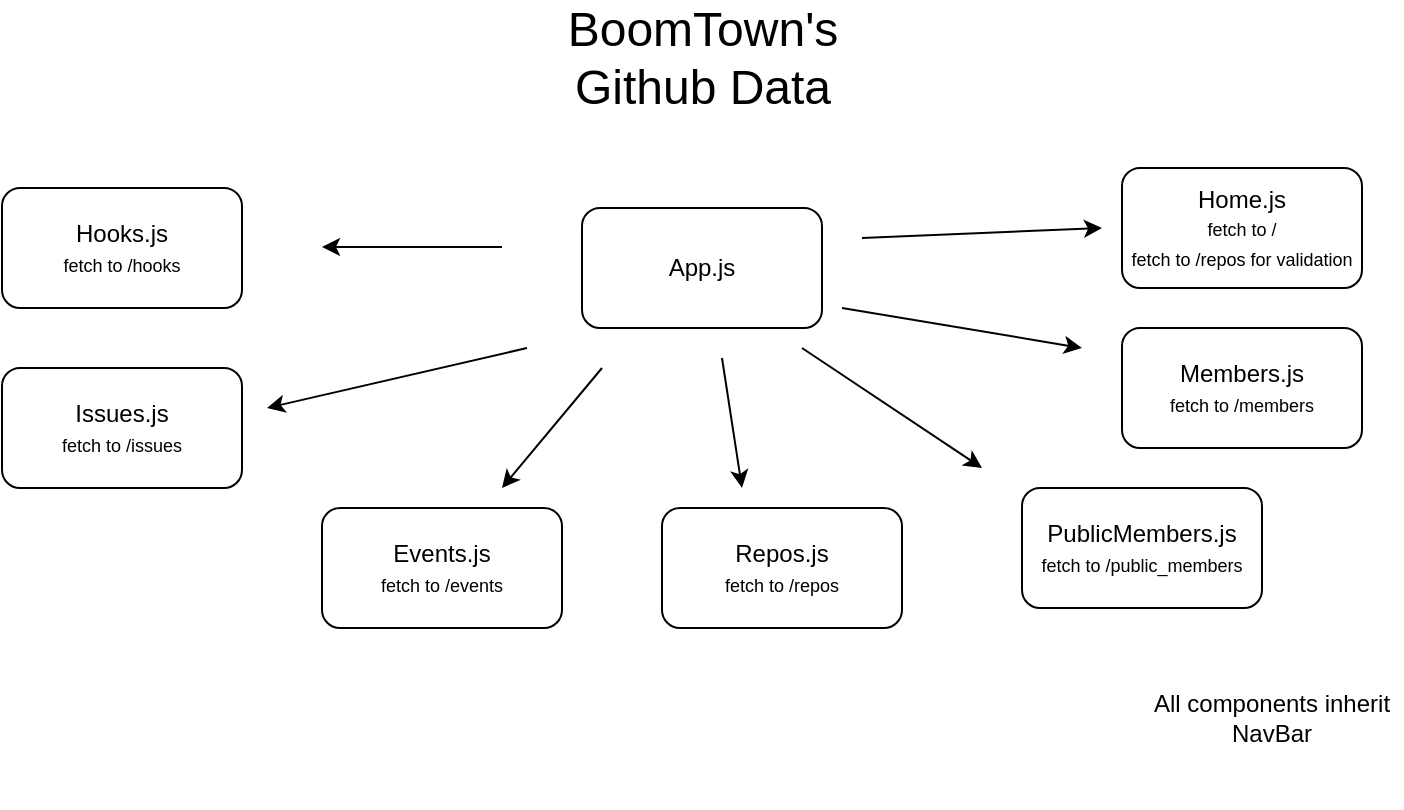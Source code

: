 <mxfile>
    <diagram id="vLIOrErv5V1BCAFfMv-j" name="Page-1">
        <mxGraphModel dx="1444" dy="1684" grid="1" gridSize="10" guides="1" tooltips="1" connect="1" arrows="1" fold="1" page="1" pageScale="1" pageWidth="850" pageHeight="1100" math="0" shadow="0">
            <root>
                <mxCell id="0"/>
                <mxCell id="1" parent="0"/>
                <mxCell id="2" value="App.js" style="rounded=1;whiteSpace=wrap;html=1;" parent="1" vertex="1">
                    <mxGeometry x="350" y="20" width="120" height="60" as="geometry"/>
                </mxCell>
                <mxCell id="3" value="Events.js&lt;br&gt;&lt;font style=&quot;font-size: 9px&quot;&gt;fetch to /events&lt;/font&gt;" style="rounded=1;whiteSpace=wrap;html=1;" parent="1" vertex="1">
                    <mxGeometry x="220" y="170" width="120" height="60" as="geometry"/>
                </mxCell>
                <mxCell id="4" value="Repos.js&lt;br&gt;&lt;font style=&quot;font-size: 9px&quot;&gt;fetch to /repos&lt;/font&gt;" style="rounded=1;whiteSpace=wrap;html=1;" parent="1" vertex="1">
                    <mxGeometry x="390" y="170" width="120" height="60" as="geometry"/>
                </mxCell>
                <mxCell id="7" value="Hooks.js&lt;br&gt;&lt;font style=&quot;font-size: 9px&quot;&gt;fetch to /hooks&lt;/font&gt;" style="rounded=1;whiteSpace=wrap;html=1;" parent="1" vertex="1">
                    <mxGeometry x="60" y="10" width="120" height="60" as="geometry"/>
                </mxCell>
                <mxCell id="8" value="Issues.js&lt;br&gt;&lt;font style=&quot;font-size: 9px&quot;&gt;fetch to /issues&lt;/font&gt;" style="rounded=1;whiteSpace=wrap;html=1;" parent="1" vertex="1">
                    <mxGeometry x="60" y="100" width="120" height="60" as="geometry"/>
                </mxCell>
                <mxCell id="11" style="edgeStyle=none;html=1;exitX=0.25;exitY=0;exitDx=0;exitDy=0;" parent="1" source="10" edge="1">
                    <mxGeometry relative="1" as="geometry">
                        <mxPoint x="640" y="40" as="targetPoint"/>
                    </mxGeometry>
                </mxCell>
                <mxCell id="10" value="Home.js&lt;br&gt;&lt;font style=&quot;font-size: 9px&quot;&gt;fetch to /&lt;br&gt;fetch to /repos for validation&lt;/font&gt;" style="rounded=1;whiteSpace=wrap;html=1;" parent="1" vertex="1">
                    <mxGeometry x="620" width="120" height="60" as="geometry"/>
                </mxCell>
                <mxCell id="18" value="" style="endArrow=classic;html=1;" parent="1" edge="1">
                    <mxGeometry width="50" height="50" relative="1" as="geometry">
                        <mxPoint x="310" y="39.5" as="sourcePoint"/>
                        <mxPoint x="220" y="39.5" as="targetPoint"/>
                    </mxGeometry>
                </mxCell>
                <mxCell id="19" value="" style="endArrow=classic;html=1;" parent="1" edge="1">
                    <mxGeometry width="50" height="50" relative="1" as="geometry">
                        <mxPoint x="322.5" y="90" as="sourcePoint"/>
                        <mxPoint x="192.5" y="120" as="targetPoint"/>
                    </mxGeometry>
                </mxCell>
                <mxCell id="20" value="" style="endArrow=classic;html=1;" parent="1" edge="1">
                    <mxGeometry width="50" height="50" relative="1" as="geometry">
                        <mxPoint x="360" y="100" as="sourcePoint"/>
                        <mxPoint x="310" y="160" as="targetPoint"/>
                    </mxGeometry>
                </mxCell>
                <mxCell id="22" value="" style="endArrow=classic;html=1;" parent="1" edge="1">
                    <mxGeometry width="50" height="50" relative="1" as="geometry">
                        <mxPoint x="420" y="95" as="sourcePoint"/>
                        <mxPoint x="430" y="160" as="targetPoint"/>
                    </mxGeometry>
                </mxCell>
                <mxCell id="24" value="" style="endArrow=classic;html=1;" parent="1" edge="1">
                    <mxGeometry width="50" height="50" relative="1" as="geometry">
                        <mxPoint x="490" y="35" as="sourcePoint"/>
                        <mxPoint x="610" y="30" as="targetPoint"/>
                    </mxGeometry>
                </mxCell>
                <mxCell id="25" value="All components inherit NavBar" style="text;html=1;strokeColor=none;fillColor=none;align=center;verticalAlign=middle;whiteSpace=wrap;rounded=0;" parent="1" vertex="1">
                    <mxGeometry x="630" y="230" width="130" height="90" as="geometry"/>
                </mxCell>
                <mxCell id="26" value="&lt;font style=&quot;font-size: 24px&quot;&gt;BoomTown's Github Data&lt;/font&gt;" style="text;html=1;strokeColor=none;fillColor=none;align=center;verticalAlign=middle;whiteSpace=wrap;rounded=0;" parent="1" vertex="1">
                    <mxGeometry x="322.5" y="-80" width="175" height="50" as="geometry"/>
                </mxCell>
                <mxCell id="27" value="Members.js&lt;br&gt;&lt;font style=&quot;font-size: 9px&quot;&gt;fetch to /members&lt;/font&gt;" style="rounded=1;whiteSpace=wrap;html=1;" vertex="1" parent="1">
                    <mxGeometry x="620" y="80" width="120" height="60" as="geometry"/>
                </mxCell>
                <mxCell id="28" value="" style="endArrow=classic;html=1;" edge="1" parent="1">
                    <mxGeometry width="50" height="50" relative="1" as="geometry">
                        <mxPoint x="480" y="70" as="sourcePoint"/>
                        <mxPoint x="600" y="90" as="targetPoint"/>
                    </mxGeometry>
                </mxCell>
                <mxCell id="29" value="&lt;font&gt;PublicMembers.js&lt;br&gt;&lt;/font&gt;&lt;font style=&quot;font-size: 9px&quot;&gt;fetch to /public_members&lt;/font&gt;" style="rounded=1;whiteSpace=wrap;html=1;" vertex="1" parent="1">
                    <mxGeometry x="570" y="160" width="120" height="60" as="geometry"/>
                </mxCell>
                <mxCell id="30" value="" style="endArrow=classic;html=1;" edge="1" parent="1">
                    <mxGeometry width="50" height="50" relative="1" as="geometry">
                        <mxPoint x="460" y="90" as="sourcePoint"/>
                        <mxPoint x="550" y="150" as="targetPoint"/>
                    </mxGeometry>
                </mxCell>
            </root>
        </mxGraphModel>
    </diagram>
</mxfile>